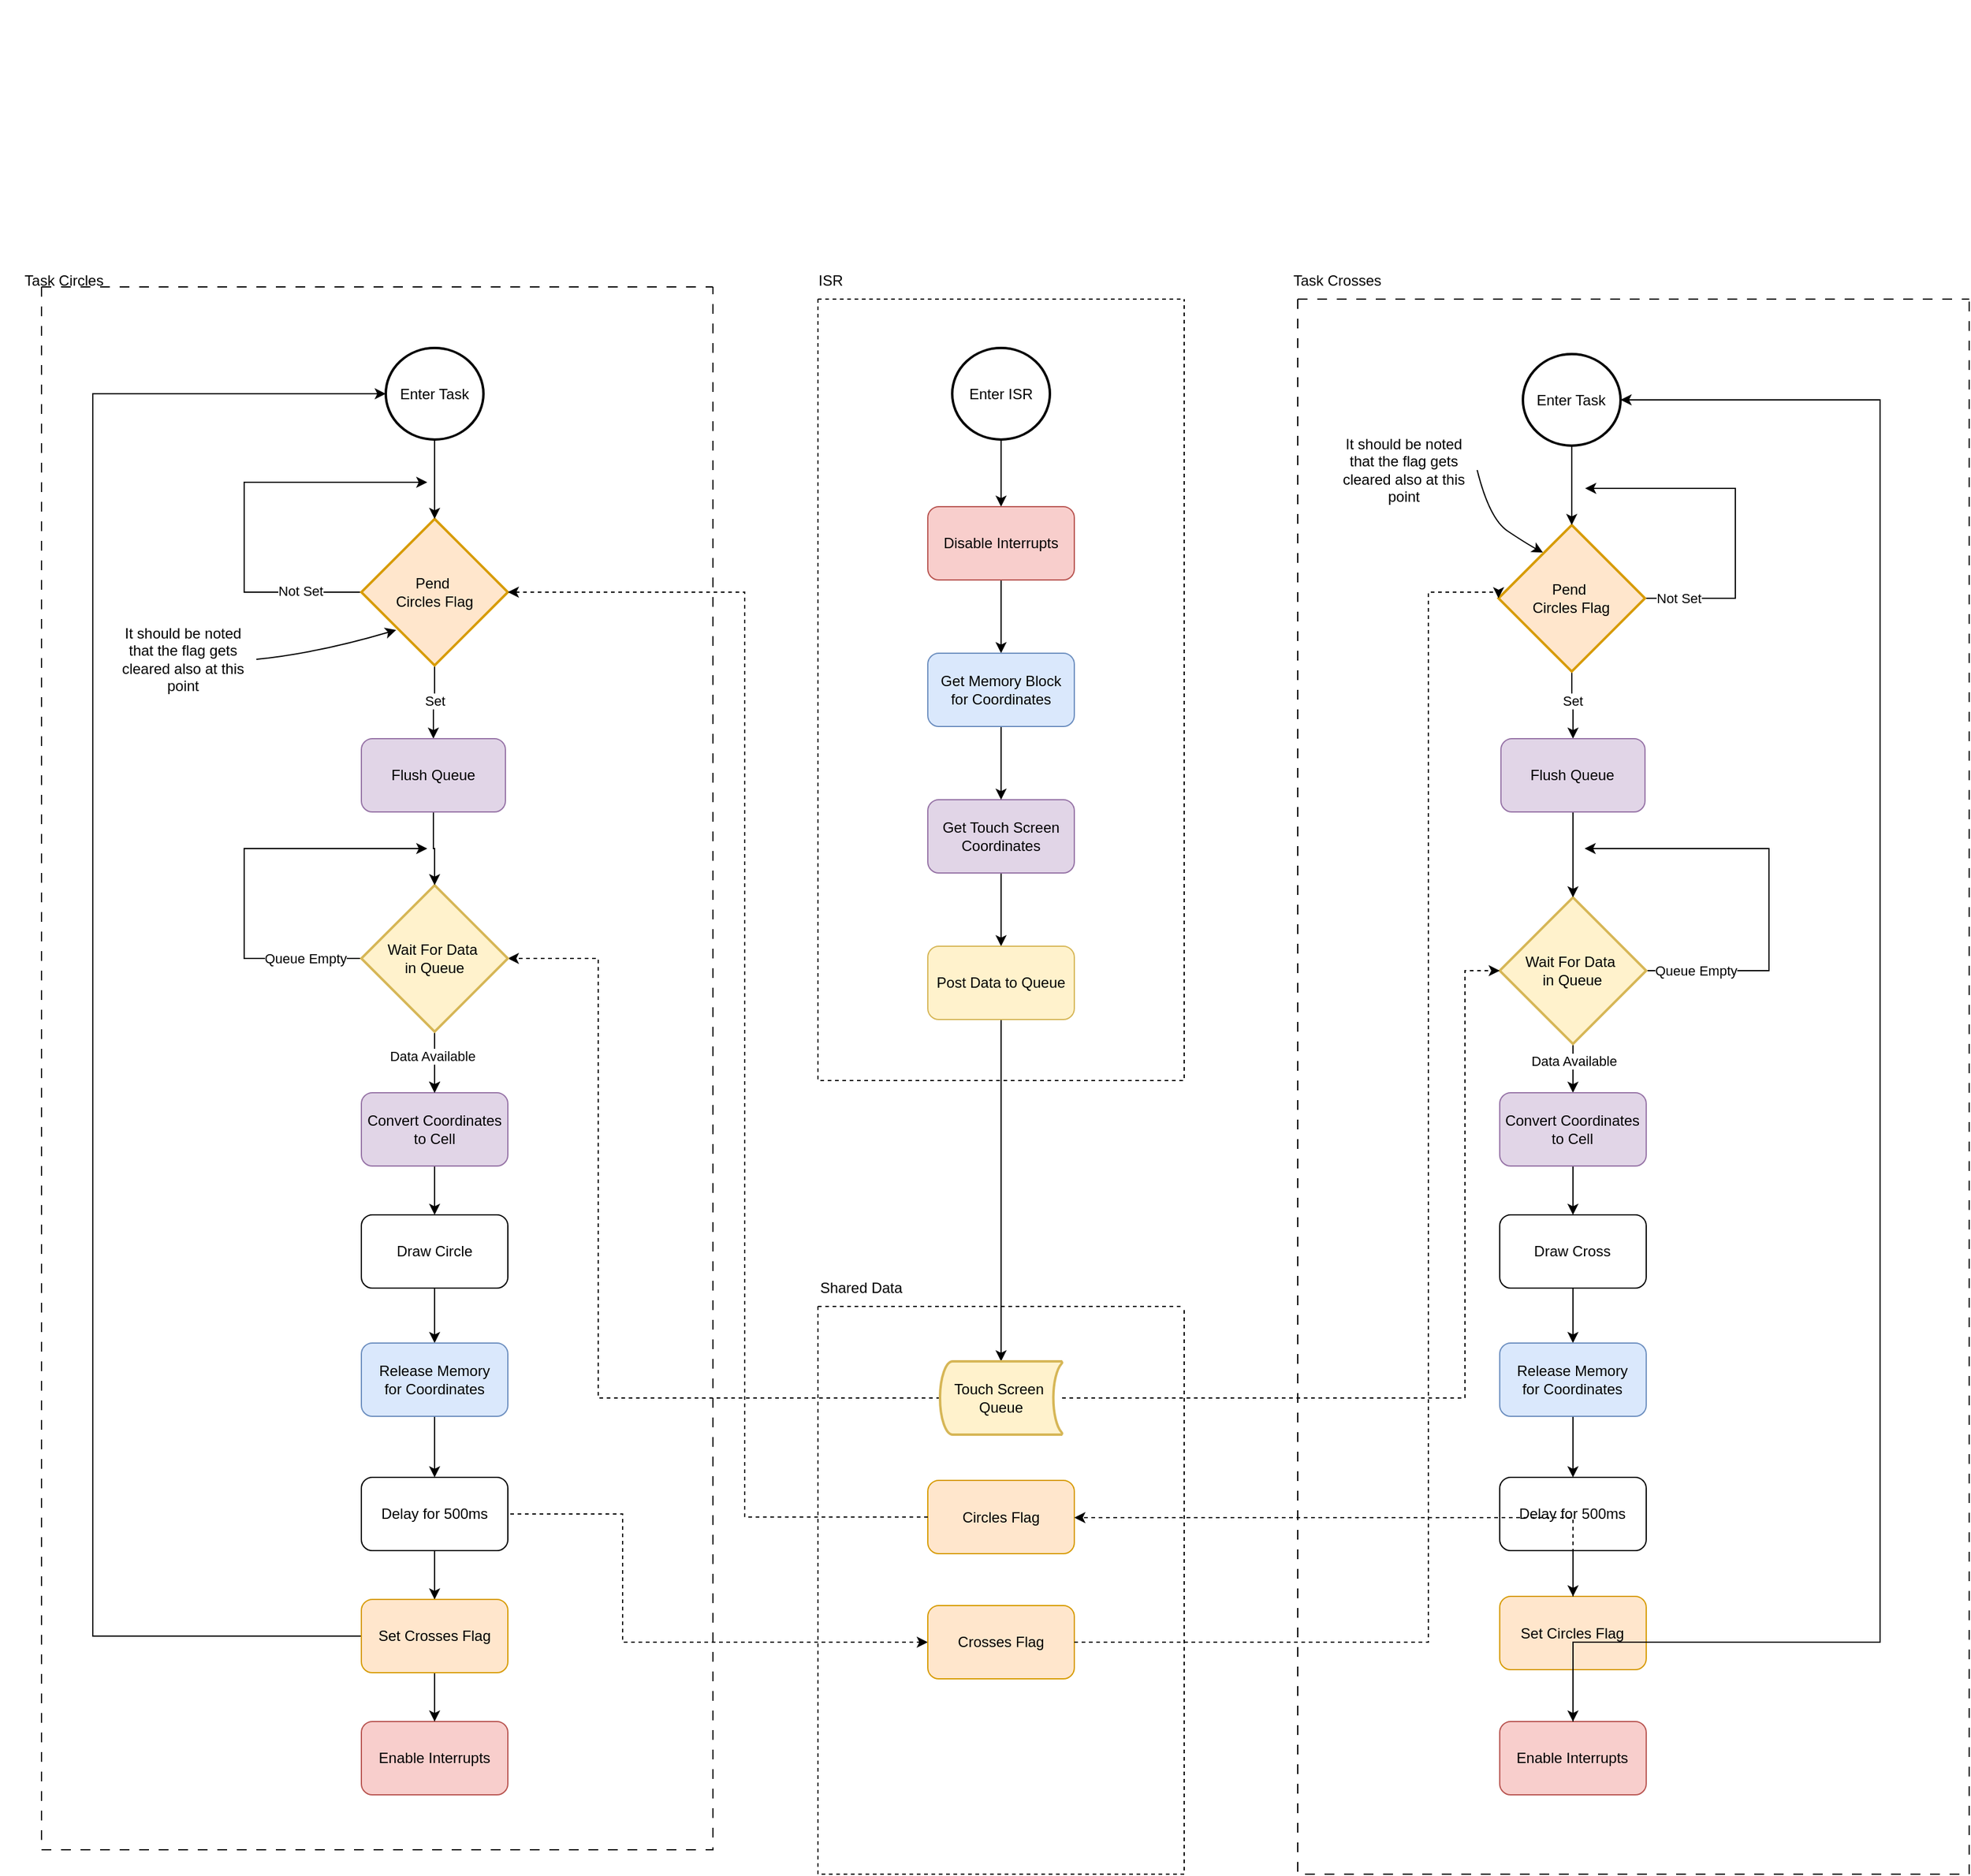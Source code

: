 <mxfile version="26.1.1">
  <diagram id="C5RBs43oDa-KdzZeNtuy" name="Page-1">
    <mxGraphModel dx="3033" dy="1209" grid="1" gridSize="10" guides="1" tooltips="1" connect="1" arrows="1" fold="1" page="1" pageScale="1" pageWidth="827" pageHeight="1169" math="0" shadow="0">
      <root>
        <mxCell id="WIyWlLk6GJQsqaUBKTNV-0" />
        <mxCell id="WIyWlLk6GJQsqaUBKTNV-1" parent="WIyWlLk6GJQsqaUBKTNV-0" />
        <mxCell id="mk76olG0EZ5WUn1r8iPk-16" style="edgeStyle=orthogonalEdgeStyle;rounded=0;orthogonalLoop=1;jettySize=auto;html=1;exitX=1;exitY=0.5;exitDx=0;exitDy=0;exitPerimeter=0;" parent="WIyWlLk6GJQsqaUBKTNV-1" edge="1">
          <mxGeometry relative="1" as="geometry">
            <mxPoint x="180" y="470" as="targetPoint" />
            <mxPoint x="240" y="560" as="sourcePoint" />
            <Array as="points">
              <mxPoint x="30" y="560" />
              <mxPoint x="30" y="470" />
            </Array>
          </mxGeometry>
        </mxCell>
        <mxCell id="mk76olG0EZ5WUn1r8iPk-17" value="Not Set" style="edgeLabel;html=1;align=center;verticalAlign=middle;resizable=0;points=[];" parent="mk76olG0EZ5WUn1r8iPk-16" vertex="1" connectable="0">
          <mxGeometry x="-0.817" relative="1" as="geometry">
            <mxPoint x="6" as="offset" />
          </mxGeometry>
        </mxCell>
        <mxCell id="mk76olG0EZ5WUn1r8iPk-91" value="Not Set" style="edgeLabel;html=1;align=center;verticalAlign=middle;resizable=0;points=[];" parent="mk76olG0EZ5WUn1r8iPk-16" vertex="1" connectable="0">
          <mxGeometry x="-0.269" y="-1" relative="1" as="geometry">
            <mxPoint as="offset" />
          </mxGeometry>
        </mxCell>
        <mxCell id="ApFKd29fgfZb9hnDHBIe-18" value="" style="edgeStyle=orthogonalEdgeStyle;rounded=0;orthogonalLoop=1;jettySize=auto;html=1;" edge="1" parent="WIyWlLk6GJQsqaUBKTNV-1" source="mk76olG0EZ5WUn1r8iPk-12" target="ApFKd29fgfZb9hnDHBIe-17">
          <mxGeometry relative="1" as="geometry" />
        </mxCell>
        <mxCell id="ApFKd29fgfZb9hnDHBIe-30" value="Set" style="edgeLabel;html=1;align=center;verticalAlign=middle;resizable=0;points=[];" vertex="1" connectable="0" parent="ApFKd29fgfZb9hnDHBIe-18">
          <mxGeometry x="-0.033" relative="1" as="geometry">
            <mxPoint y="-1" as="offset" />
          </mxGeometry>
        </mxCell>
        <mxCell id="mk76olG0EZ5WUn1r8iPk-12" value="Pend&amp;nbsp;&lt;div&gt;Circles&amp;nbsp;&lt;span style=&quot;background-color: transparent; color: light-dark(rgb(0, 0, 0), rgb(255, 255, 255));&quot;&gt;Flag&lt;/span&gt;&lt;/div&gt;" style="strokeWidth=2;html=1;shape=mxgraph.flowchart.decision;whiteSpace=wrap;fillColor=#ffe6cc;strokeColor=#d79b00;" parent="WIyWlLk6GJQsqaUBKTNV-1" vertex="1">
          <mxGeometry x="126" y="500" width="120" height="120" as="geometry" />
        </mxCell>
        <mxCell id="mk76olG0EZ5WUn1r8iPk-15" value="" style="edgeStyle=orthogonalEdgeStyle;rounded=0;orthogonalLoop=1;jettySize=auto;html=1;" parent="WIyWlLk6GJQsqaUBKTNV-1" source="mk76olG0EZ5WUn1r8iPk-13" target="mk76olG0EZ5WUn1r8iPk-12" edge="1">
          <mxGeometry relative="1" as="geometry" />
        </mxCell>
        <mxCell id="mk76olG0EZ5WUn1r8iPk-13" value="Enter Task" style="strokeWidth=2;html=1;shape=mxgraph.flowchart.start_2;whiteSpace=wrap;" parent="WIyWlLk6GJQsqaUBKTNV-1" vertex="1">
          <mxGeometry x="146" y="360" width="80" height="75" as="geometry" />
        </mxCell>
        <mxCell id="mk76olG0EZ5WUn1r8iPk-28" style="edgeStyle=orthogonalEdgeStyle;rounded=0;orthogonalLoop=1;jettySize=auto;html=1;" parent="WIyWlLk6GJQsqaUBKTNV-1" source="mk76olG0EZ5WUn1r8iPk-24" target="mk76olG0EZ5WUn1r8iPk-27" edge="1">
          <mxGeometry relative="1" as="geometry" />
        </mxCell>
        <mxCell id="mk76olG0EZ5WUn1r8iPk-24" value="Enter ISR" style="strokeWidth=2;html=1;shape=mxgraph.flowchart.start_2;whiteSpace=wrap;" parent="WIyWlLk6GJQsqaUBKTNV-1" vertex="1">
          <mxGeometry x="610" y="360" width="80" height="75" as="geometry" />
        </mxCell>
        <mxCell id="mk76olG0EZ5WUn1r8iPk-47" value="" style="edgeStyle=orthogonalEdgeStyle;rounded=0;orthogonalLoop=1;jettySize=auto;html=1;" parent="WIyWlLk6GJQsqaUBKTNV-1" source="mk76olG0EZ5WUn1r8iPk-27" target="mk76olG0EZ5WUn1r8iPk-46" edge="1">
          <mxGeometry relative="1" as="geometry" />
        </mxCell>
        <mxCell id="mk76olG0EZ5WUn1r8iPk-27" value="Disable Interrupts" style="rounded=1;whiteSpace=wrap;html=1;fillColor=#f8cecc;strokeColor=#b85450;" parent="WIyWlLk6GJQsqaUBKTNV-1" vertex="1">
          <mxGeometry x="590" y="490" width="120" height="60" as="geometry" />
        </mxCell>
        <mxCell id="mk76olG0EZ5WUn1r8iPk-32" value="" style="edgeStyle=orthogonalEdgeStyle;rounded=0;orthogonalLoop=1;jettySize=auto;html=1;" parent="WIyWlLk6GJQsqaUBKTNV-1" source="mk76olG0EZ5WUn1r8iPk-29" target="mk76olG0EZ5WUn1r8iPk-30" edge="1">
          <mxGeometry relative="1" as="geometry" />
        </mxCell>
        <mxCell id="mk76olG0EZ5WUn1r8iPk-29" value="Get Touch Screen&lt;div&gt;Coordinates&lt;/div&gt;" style="rounded=1;whiteSpace=wrap;html=1;fillColor=#e1d5e7;strokeColor=#9673a6;" parent="WIyWlLk6GJQsqaUBKTNV-1" vertex="1">
          <mxGeometry x="590" y="730" width="120" height="60" as="geometry" />
        </mxCell>
        <mxCell id="mk76olG0EZ5WUn1r8iPk-33" value="" style="edgeStyle=orthogonalEdgeStyle;rounded=0;orthogonalLoop=1;jettySize=auto;html=1;" parent="WIyWlLk6GJQsqaUBKTNV-1" source="mk76olG0EZ5WUn1r8iPk-30" target="mk76olG0EZ5WUn1r8iPk-23" edge="1">
          <mxGeometry relative="1" as="geometry" />
        </mxCell>
        <mxCell id="mk76olG0EZ5WUn1r8iPk-30" value="Post Data to Queue" style="rounded=1;whiteSpace=wrap;html=1;fillColor=#fff2cc;strokeColor=#d6b656;" parent="WIyWlLk6GJQsqaUBKTNV-1" vertex="1">
          <mxGeometry x="590" y="850" width="120" height="60" as="geometry" />
        </mxCell>
        <mxCell id="mk76olG0EZ5WUn1r8iPk-48" value="" style="edgeStyle=orthogonalEdgeStyle;rounded=0;orthogonalLoop=1;jettySize=auto;html=1;" parent="WIyWlLk6GJQsqaUBKTNV-1" source="mk76olG0EZ5WUn1r8iPk-46" target="mk76olG0EZ5WUn1r8iPk-29" edge="1">
          <mxGeometry relative="1" as="geometry" />
        </mxCell>
        <mxCell id="mk76olG0EZ5WUn1r8iPk-46" value="Get Memory Block&lt;div&gt;for Coordinates&lt;/div&gt;" style="rounded=1;whiteSpace=wrap;html=1;fillColor=#dae8fc;strokeColor=#6c8ebf;" parent="WIyWlLk6GJQsqaUBKTNV-1" vertex="1">
          <mxGeometry x="590" y="610" width="120" height="60" as="geometry" />
        </mxCell>
        <mxCell id="mk76olG0EZ5WUn1r8iPk-49" style="edgeStyle=orthogonalEdgeStyle;rounded=0;orthogonalLoop=1;jettySize=auto;html=1;entryX=1;entryY=0.5;entryDx=0;entryDy=0;entryPerimeter=0;dashed=1;" parent="WIyWlLk6GJQsqaUBKTNV-1" source="mk76olG0EZ5WUn1r8iPk-23" target="mk76olG0EZ5WUn1r8iPk-20" edge="1">
          <mxGeometry relative="1" as="geometry">
            <Array as="points">
              <mxPoint x="320" y="1220" />
              <mxPoint x="320" y="860" />
            </Array>
          </mxGeometry>
        </mxCell>
        <mxCell id="mk76olG0EZ5WUn1r8iPk-108" style="edgeStyle=orthogonalEdgeStyle;rounded=0;orthogonalLoop=1;jettySize=auto;html=1;entryX=0;entryY=0.5;entryDx=0;entryDy=0;dashed=1;" parent="WIyWlLk6GJQsqaUBKTNV-1" source="mk76olG0EZ5WUn1r8iPk-57" target="mk76olG0EZ5WUn1r8iPk-94" edge="1">
          <mxGeometry relative="1" as="geometry">
            <Array as="points">
              <mxPoint x="340" y="1315" />
              <mxPoint x="340" y="1420" />
            </Array>
          </mxGeometry>
        </mxCell>
        <mxCell id="mk76olG0EZ5WUn1r8iPk-60" style="edgeStyle=orthogonalEdgeStyle;rounded=0;orthogonalLoop=1;jettySize=auto;html=1;entryX=0;entryY=0.5;entryDx=0;entryDy=0;entryPerimeter=0;" parent="WIyWlLk6GJQsqaUBKTNV-1" source="mk76olG0EZ5WUn1r8iPk-56" target="mk76olG0EZ5WUn1r8iPk-13" edge="1">
          <mxGeometry relative="1" as="geometry">
            <Array as="points">
              <mxPoint x="-94" y="1415" />
              <mxPoint x="-94" y="398" />
            </Array>
          </mxGeometry>
        </mxCell>
        <mxCell id="mk76olG0EZ5WUn1r8iPk-61" value="" style="swimlane;startSize=0;fillStyle=dots;dashed=1;dashPattern=8 8;fillColor=default;strokeColor=none;" parent="WIyWlLk6GJQsqaUBKTNV-1" vertex="1">
          <mxGeometry x="-170" y="75" width="280" height="605" as="geometry" />
        </mxCell>
        <mxCell id="ApFKd29fgfZb9hnDHBIe-0" value="It should be noted that the flag gets cleared also at this point" style="text;html=1;align=center;verticalAlign=middle;whiteSpace=wrap;rounded=0;" vertex="1" parent="mk76olG0EZ5WUn1r8iPk-61">
          <mxGeometry x="90" y="530" width="120" height="20" as="geometry" />
        </mxCell>
        <mxCell id="mk76olG0EZ5WUn1r8iPk-62" value="Task Circles" style="text;html=1;align=center;verticalAlign=middle;resizable=0;points=[];autosize=1;strokeColor=none;fillColor=none;" parent="WIyWlLk6GJQsqaUBKTNV-1" vertex="1">
          <mxGeometry x="-163" y="290" width="90" height="30" as="geometry" />
        </mxCell>
        <mxCell id="mk76olG0EZ5WUn1r8iPk-64" value="" style="swimlane;startSize=0;dashed=1;" parent="WIyWlLk6GJQsqaUBKTNV-1" vertex="1">
          <mxGeometry x="500" y="320" width="300" height="640" as="geometry" />
        </mxCell>
        <mxCell id="mk76olG0EZ5WUn1r8iPk-65" value="ISR" style="text;html=1;align=center;verticalAlign=middle;resizable=0;points=[];autosize=1;strokeColor=none;fillColor=none;" parent="WIyWlLk6GJQsqaUBKTNV-1" vertex="1">
          <mxGeometry x="490" y="290" width="40" height="30" as="geometry" />
        </mxCell>
        <mxCell id="mk76olG0EZ5WUn1r8iPk-89" value="" style="swimlane;startSize=0;fillStyle=dots;dashed=1;dashPattern=8 8;" parent="WIyWlLk6GJQsqaUBKTNV-1" vertex="1">
          <mxGeometry x="893" y="320" width="550" height="1290" as="geometry" />
        </mxCell>
        <mxCell id="mk76olG0EZ5WUn1r8iPk-66" style="edgeStyle=orthogonalEdgeStyle;rounded=0;orthogonalLoop=1;jettySize=auto;html=1;exitX=1;exitY=0.5;exitDx=0;exitDy=0;exitPerimeter=0;" parent="mk76olG0EZ5WUn1r8iPk-89" edge="1">
          <mxGeometry relative="1" as="geometry">
            <mxPoint x="235.46" y="155" as="targetPoint" />
            <mxPoint x="278.46" y="245" as="sourcePoint" />
            <Array as="points">
              <mxPoint x="358.46" y="245" />
              <mxPoint x="358.46" y="155" />
            </Array>
          </mxGeometry>
        </mxCell>
        <mxCell id="mk76olG0EZ5WUn1r8iPk-67" value="Not Set" style="edgeLabel;html=1;align=center;verticalAlign=middle;resizable=0;points=[];" parent="mk76olG0EZ5WUn1r8iPk-66" vertex="1" connectable="0">
          <mxGeometry x="-0.817" relative="1" as="geometry">
            <mxPoint x="6" as="offset" />
          </mxGeometry>
        </mxCell>
        <mxCell id="ApFKd29fgfZb9hnDHBIe-32" value="" style="edgeStyle=orthogonalEdgeStyle;rounded=0;orthogonalLoop=1;jettySize=auto;html=1;" edge="1" parent="mk76olG0EZ5WUn1r8iPk-89" source="mk76olG0EZ5WUn1r8iPk-70" target="ApFKd29fgfZb9hnDHBIe-31">
          <mxGeometry relative="1" as="geometry" />
        </mxCell>
        <mxCell id="ApFKd29fgfZb9hnDHBIe-34" value="Set" style="edgeLabel;html=1;align=center;verticalAlign=middle;resizable=0;points=[];" vertex="1" connectable="0" parent="ApFKd29fgfZb9hnDHBIe-32">
          <mxGeometry x="-0.155" relative="1" as="geometry">
            <mxPoint as="offset" />
          </mxGeometry>
        </mxCell>
        <mxCell id="mk76olG0EZ5WUn1r8iPk-70" value="Pend&amp;nbsp;&lt;div&gt;Circles&amp;nbsp;&lt;span style=&quot;background-color: transparent; color: light-dark(rgb(0, 0, 0), rgb(255, 255, 255));&quot;&gt;Flag&lt;/span&gt;&lt;/div&gt;" style="strokeWidth=2;html=1;shape=mxgraph.flowchart.decision;whiteSpace=wrap;fillColor=#ffe6cc;strokeColor=#d79b00;" parent="mk76olG0EZ5WUn1r8iPk-89" vertex="1">
          <mxGeometry x="164.46" y="185" width="120" height="120" as="geometry" />
        </mxCell>
        <mxCell id="mk76olG0EZ5WUn1r8iPk-71" value="" style="edgeStyle=orthogonalEdgeStyle;rounded=0;orthogonalLoop=1;jettySize=auto;html=1;" parent="mk76olG0EZ5WUn1r8iPk-89" source="mk76olG0EZ5WUn1r8iPk-72" target="mk76olG0EZ5WUn1r8iPk-70" edge="1">
          <mxGeometry relative="1" as="geometry" />
        </mxCell>
        <mxCell id="mk76olG0EZ5WUn1r8iPk-72" value="Enter Task" style="strokeWidth=2;html=1;shape=mxgraph.flowchart.start_2;whiteSpace=wrap;" parent="mk76olG0EZ5WUn1r8iPk-89" vertex="1">
          <mxGeometry x="184.46" y="45" width="80" height="75" as="geometry" />
        </mxCell>
        <mxCell id="mk76olG0EZ5WUn1r8iPk-73" style="edgeStyle=orthogonalEdgeStyle;rounded=0;orthogonalLoop=1;jettySize=auto;html=1;" parent="mk76olG0EZ5WUn1r8iPk-89" source="mk76olG0EZ5WUn1r8iPk-76" edge="1">
          <mxGeometry relative="1" as="geometry">
            <mxPoint x="235" y="450" as="targetPoint" />
            <Array as="points">
              <mxPoint x="386" y="550" />
              <mxPoint x="386" y="450" />
              <mxPoint x="235" y="450" />
            </Array>
          </mxGeometry>
        </mxCell>
        <mxCell id="mk76olG0EZ5WUn1r8iPk-74" value="Queue Empty" style="edgeLabel;html=1;align=center;verticalAlign=middle;resizable=0;points=[];" parent="mk76olG0EZ5WUn1r8iPk-73" vertex="1" connectable="0">
          <mxGeometry x="-0.737" y="5" relative="1" as="geometry">
            <mxPoint x="-6" y="5" as="offset" />
          </mxGeometry>
        </mxCell>
        <mxCell id="mk76olG0EZ5WUn1r8iPk-75" value="" style="edgeStyle=orthogonalEdgeStyle;rounded=0;orthogonalLoop=1;jettySize=auto;html=1;" parent="mk76olG0EZ5WUn1r8iPk-89" source="mk76olG0EZ5WUn1r8iPk-76" target="mk76olG0EZ5WUn1r8iPk-78" edge="1">
          <mxGeometry relative="1" as="geometry" />
        </mxCell>
        <mxCell id="ApFKd29fgfZb9hnDHBIe-38" value="Data Available" style="edgeLabel;html=1;align=center;verticalAlign=middle;resizable=0;points=[];" vertex="1" connectable="0" parent="mk76olG0EZ5WUn1r8iPk-75">
          <mxGeometry x="-0.325" relative="1" as="geometry">
            <mxPoint as="offset" />
          </mxGeometry>
        </mxCell>
        <mxCell id="mk76olG0EZ5WUn1r8iPk-76" value="Wait For Data&amp;nbsp;&lt;div&gt;in Queue&lt;/div&gt;" style="strokeWidth=2;html=1;shape=mxgraph.flowchart.decision;whiteSpace=wrap;fillColor=#fff2cc;strokeColor=#d6b656;" parent="mk76olG0EZ5WUn1r8iPk-89" vertex="1">
          <mxGeometry x="165.46" y="490" width="120" height="120" as="geometry" />
        </mxCell>
        <mxCell id="mk76olG0EZ5WUn1r8iPk-77" value="" style="edgeStyle=orthogonalEdgeStyle;rounded=0;orthogonalLoop=1;jettySize=auto;html=1;" parent="mk76olG0EZ5WUn1r8iPk-89" source="mk76olG0EZ5WUn1r8iPk-78" target="mk76olG0EZ5WUn1r8iPk-80" edge="1">
          <mxGeometry relative="1" as="geometry" />
        </mxCell>
        <mxCell id="mk76olG0EZ5WUn1r8iPk-78" value="Convert Coordinates&lt;div&gt;to Cell&lt;/div&gt;" style="rounded=1;whiteSpace=wrap;html=1;fillColor=#e1d5e7;strokeColor=#9673a6;" parent="mk76olG0EZ5WUn1r8iPk-89" vertex="1">
          <mxGeometry x="165.46" y="650" width="120" height="60" as="geometry" />
        </mxCell>
        <mxCell id="mk76olG0EZ5WUn1r8iPk-79" value="" style="edgeStyle=orthogonalEdgeStyle;rounded=0;orthogonalLoop=1;jettySize=auto;html=1;" parent="mk76olG0EZ5WUn1r8iPk-89" source="mk76olG0EZ5WUn1r8iPk-80" target="mk76olG0EZ5WUn1r8iPk-82" edge="1">
          <mxGeometry relative="1" as="geometry" />
        </mxCell>
        <mxCell id="mk76olG0EZ5WUn1r8iPk-80" value="Draw Cross" style="rounded=1;whiteSpace=wrap;html=1;" parent="mk76olG0EZ5WUn1r8iPk-89" vertex="1">
          <mxGeometry x="165.46" y="750" width="120" height="60" as="geometry" />
        </mxCell>
        <mxCell id="mk76olG0EZ5WUn1r8iPk-81" value="" style="edgeStyle=orthogonalEdgeStyle;rounded=0;orthogonalLoop=1;jettySize=auto;html=1;" parent="mk76olG0EZ5WUn1r8iPk-89" source="mk76olG0EZ5WUn1r8iPk-82" target="mk76olG0EZ5WUn1r8iPk-84" edge="1">
          <mxGeometry relative="1" as="geometry" />
        </mxCell>
        <mxCell id="mk76olG0EZ5WUn1r8iPk-82" value="Release Memory&lt;div&gt;for Coordinates&lt;/div&gt;" style="rounded=1;whiteSpace=wrap;html=1;fillColor=#dae8fc;strokeColor=#6c8ebf;" parent="mk76olG0EZ5WUn1r8iPk-89" vertex="1">
          <mxGeometry x="165.46" y="855" width="120" height="60" as="geometry" />
        </mxCell>
        <mxCell id="mk76olG0EZ5WUn1r8iPk-83" value="" style="edgeStyle=orthogonalEdgeStyle;rounded=0;orthogonalLoop=1;jettySize=auto;html=1;" parent="mk76olG0EZ5WUn1r8iPk-89" source="mk76olG0EZ5WUn1r8iPk-84" target="mk76olG0EZ5WUn1r8iPk-87" edge="1">
          <mxGeometry relative="1" as="geometry" />
        </mxCell>
        <mxCell id="mk76olG0EZ5WUn1r8iPk-84" value="Delay for 500ms" style="rounded=1;whiteSpace=wrap;html=1;" parent="mk76olG0EZ5WUn1r8iPk-89" vertex="1">
          <mxGeometry x="165.46" y="965" width="120" height="60" as="geometry" />
        </mxCell>
        <mxCell id="mk76olG0EZ5WUn1r8iPk-85" value="Enable Interrupts" style="rounded=1;whiteSpace=wrap;html=1;fillColor=#f8cecc;strokeColor=#b85450;" parent="mk76olG0EZ5WUn1r8iPk-89" vertex="1">
          <mxGeometry x="165.46" y="1165" width="120" height="60" as="geometry" />
        </mxCell>
        <mxCell id="mk76olG0EZ5WUn1r8iPk-86" value="" style="edgeStyle=orthogonalEdgeStyle;rounded=0;orthogonalLoop=1;jettySize=auto;html=1;" parent="mk76olG0EZ5WUn1r8iPk-89" source="mk76olG0EZ5WUn1r8iPk-87" target="mk76olG0EZ5WUn1r8iPk-85" edge="1">
          <mxGeometry relative="1" as="geometry" />
        </mxCell>
        <mxCell id="mk76olG0EZ5WUn1r8iPk-87" value="Set Circles Flag" style="rounded=1;whiteSpace=wrap;html=1;fillColor=#ffe6cc;strokeColor=#d79b00;" parent="mk76olG0EZ5WUn1r8iPk-89" vertex="1">
          <mxGeometry x="165.46" y="1062.5" width="120" height="60" as="geometry" />
        </mxCell>
        <mxCell id="mk76olG0EZ5WUn1r8iPk-107" style="edgeStyle=orthogonalEdgeStyle;rounded=0;orthogonalLoop=1;jettySize=auto;html=1;entryX=1;entryY=0.5;entryDx=0;entryDy=0;entryPerimeter=0;" parent="mk76olG0EZ5WUn1r8iPk-89" source="mk76olG0EZ5WUn1r8iPk-85" target="mk76olG0EZ5WUn1r8iPk-72" edge="1">
          <mxGeometry relative="1" as="geometry">
            <Array as="points">
              <mxPoint x="477" y="1100" />
              <mxPoint x="477" y="83" />
            </Array>
          </mxGeometry>
        </mxCell>
        <mxCell id="ApFKd29fgfZb9hnDHBIe-7" value="It should be noted that the flag gets cleared also at this point" style="text;html=1;align=center;verticalAlign=middle;whiteSpace=wrap;rounded=0;" vertex="1" parent="mk76olG0EZ5WUn1r8iPk-89">
          <mxGeometry x="27" y="130" width="120" height="20" as="geometry" />
        </mxCell>
        <mxCell id="ApFKd29fgfZb9hnDHBIe-12" value="" style="curved=1;endArrow=classic;html=1;rounded=0;exitX=1;exitY=0.5;exitDx=0;exitDy=0;entryX=0.303;entryY=0.188;entryDx=0;entryDy=0;entryPerimeter=0;" edge="1" parent="mk76olG0EZ5WUn1r8iPk-89" source="ApFKd29fgfZb9hnDHBIe-7" target="mk76olG0EZ5WUn1r8iPk-70">
          <mxGeometry width="50" height="50" relative="1" as="geometry">
            <mxPoint x="77.0" y="200" as="sourcePoint" />
            <mxPoint x="27.0" y="250" as="targetPoint" />
            <Array as="points">
              <mxPoint x="157" y="180" />
              <mxPoint x="187" y="200" />
            </Array>
          </mxGeometry>
        </mxCell>
        <mxCell id="ApFKd29fgfZb9hnDHBIe-36" value="" style="edgeStyle=orthogonalEdgeStyle;rounded=0;orthogonalLoop=1;jettySize=auto;html=1;" edge="1" parent="mk76olG0EZ5WUn1r8iPk-89" source="ApFKd29fgfZb9hnDHBIe-31" target="mk76olG0EZ5WUn1r8iPk-76">
          <mxGeometry relative="1" as="geometry" />
        </mxCell>
        <mxCell id="ApFKd29fgfZb9hnDHBIe-31" value="Flush Queue" style="rounded=1;whiteSpace=wrap;html=1;fillColor=#e1d5e7;strokeColor=#9673a6;" vertex="1" parent="mk76olG0EZ5WUn1r8iPk-89">
          <mxGeometry x="166.46" y="360" width="118" height="60" as="geometry" />
        </mxCell>
        <mxCell id="mk76olG0EZ5WUn1r8iPk-90" value="Task Crosses" style="text;html=1;align=center;verticalAlign=middle;resizable=0;points=[];autosize=1;strokeColor=none;fillColor=none;" parent="WIyWlLk6GJQsqaUBKTNV-1" vertex="1">
          <mxGeometry x="875" y="290" width="100" height="30" as="geometry" />
        </mxCell>
        <mxCell id="mk76olG0EZ5WUn1r8iPk-92" style="edgeStyle=orthogonalEdgeStyle;rounded=0;orthogonalLoop=1;jettySize=auto;html=1;entryX=0;entryY=0.5;entryDx=0;entryDy=0;entryPerimeter=0;dashed=1;" parent="WIyWlLk6GJQsqaUBKTNV-1" source="mk76olG0EZ5WUn1r8iPk-23" target="mk76olG0EZ5WUn1r8iPk-76" edge="1">
          <mxGeometry relative="1" as="geometry">
            <Array as="points">
              <mxPoint x="1030" y="1220" />
              <mxPoint x="1030" y="870" />
            </Array>
          </mxGeometry>
        </mxCell>
        <mxCell id="mk76olG0EZ5WUn1r8iPk-96" value="" style="swimlane;startSize=0;dashed=1;" parent="WIyWlLk6GJQsqaUBKTNV-1" vertex="1">
          <mxGeometry x="500" y="1145" width="300" height="465" as="geometry" />
        </mxCell>
        <mxCell id="mk76olG0EZ5WUn1r8iPk-94" value="Crosses Flag" style="rounded=1;whiteSpace=wrap;html=1;fillColor=#ffe6cc;strokeColor=#d79b00;" parent="mk76olG0EZ5WUn1r8iPk-96" vertex="1">
          <mxGeometry x="90" y="245" width="120" height="60" as="geometry" />
        </mxCell>
        <mxCell id="mk76olG0EZ5WUn1r8iPk-93" value="Circles Flag" style="rounded=1;whiteSpace=wrap;html=1;fillColor=#ffe6cc;strokeColor=#d79b00;" parent="mk76olG0EZ5WUn1r8iPk-96" vertex="1">
          <mxGeometry x="90" y="142.5" width="120" height="60" as="geometry" />
        </mxCell>
        <mxCell id="mk76olG0EZ5WUn1r8iPk-23" value="Touch Screen&amp;nbsp;&lt;div&gt;Queue&lt;/div&gt;" style="strokeWidth=2;html=1;shape=mxgraph.flowchart.stored_data;whiteSpace=wrap;fillColor=#fff2cc;strokeColor=#d6b656;" parent="mk76olG0EZ5WUn1r8iPk-96" vertex="1">
          <mxGeometry x="100" y="45" width="100" height="60" as="geometry" />
        </mxCell>
        <mxCell id="mk76olG0EZ5WUn1r8iPk-100" value="Shared Data" style="text;html=1;align=center;verticalAlign=middle;resizable=0;points=[];autosize=1;strokeColor=none;fillColor=none;" parent="WIyWlLk6GJQsqaUBKTNV-1" vertex="1">
          <mxGeometry x="490" y="1115" width="90" height="30" as="geometry" />
        </mxCell>
        <mxCell id="mk76olG0EZ5WUn1r8iPk-104" style="edgeStyle=orthogonalEdgeStyle;rounded=0;orthogonalLoop=1;jettySize=auto;html=1;dashed=1;" parent="WIyWlLk6GJQsqaUBKTNV-1" source="mk76olG0EZ5WUn1r8iPk-87" target="mk76olG0EZ5WUn1r8iPk-93" edge="1">
          <mxGeometry relative="1" as="geometry">
            <Array as="points">
              <mxPoint x="870" y="1318" />
              <mxPoint x="870" y="1318" />
            </Array>
          </mxGeometry>
        </mxCell>
        <mxCell id="mk76olG0EZ5WUn1r8iPk-106" style="edgeStyle=orthogonalEdgeStyle;rounded=0;orthogonalLoop=1;jettySize=auto;html=1;entryX=0;entryY=0.5;entryDx=0;entryDy=0;entryPerimeter=0;dashed=1;" parent="WIyWlLk6GJQsqaUBKTNV-1" source="mk76olG0EZ5WUn1r8iPk-94" target="mk76olG0EZ5WUn1r8iPk-70" edge="1">
          <mxGeometry relative="1" as="geometry">
            <Array as="points">
              <mxPoint x="1000" y="1420" />
              <mxPoint x="1000" y="560" />
            </Array>
          </mxGeometry>
        </mxCell>
        <mxCell id="mk76olG0EZ5WUn1r8iPk-109" style="edgeStyle=orthogonalEdgeStyle;rounded=0;orthogonalLoop=1;jettySize=auto;html=1;entryX=1;entryY=0.5;entryDx=0;entryDy=0;entryPerimeter=0;dashed=1;" parent="WIyWlLk6GJQsqaUBKTNV-1" source="mk76olG0EZ5WUn1r8iPk-93" target="mk76olG0EZ5WUn1r8iPk-12" edge="1">
          <mxGeometry relative="1" as="geometry">
            <Array as="points">
              <mxPoint x="440" y="1317" />
              <mxPoint x="440" y="560" />
            </Array>
          </mxGeometry>
        </mxCell>
        <mxCell id="ApFKd29fgfZb9hnDHBIe-4" value="" style="curved=1;endArrow=classic;html=1;rounded=0;exitX=1;exitY=0.5;exitDx=0;exitDy=0;entryX=0.238;entryY=0.758;entryDx=0;entryDy=0;entryPerimeter=0;" edge="1" parent="WIyWlLk6GJQsqaUBKTNV-1" source="ApFKd29fgfZb9hnDHBIe-0" target="mk76olG0EZ5WUn1r8iPk-12">
          <mxGeometry width="50" height="50" relative="1" as="geometry">
            <mxPoint x="70" y="840" as="sourcePoint" />
            <mxPoint x="120" y="790" as="targetPoint" />
            <Array as="points">
              <mxPoint x="90" y="610" />
            </Array>
          </mxGeometry>
        </mxCell>
        <mxCell id="ApFKd29fgfZb9hnDHBIe-6" value="" style="swimlane;startSize=0;fillStyle=dots;dashed=1;dashPattern=8 8;" vertex="1" parent="WIyWlLk6GJQsqaUBKTNV-1">
          <mxGeometry x="-136" y="310" width="550" height="1280" as="geometry" />
        </mxCell>
        <mxCell id="mk76olG0EZ5WUn1r8iPk-45" value="" style="edgeStyle=orthogonalEdgeStyle;rounded=0;orthogonalLoop=1;jettySize=auto;html=1;" parent="ApFKd29fgfZb9hnDHBIe-6" source="mk76olG0EZ5WUn1r8iPk-42" target="mk76olG0EZ5WUn1r8iPk-44" edge="1">
          <mxGeometry relative="1" as="geometry" />
        </mxCell>
        <mxCell id="mk76olG0EZ5WUn1r8iPk-42" value="Convert Coordinates&lt;div&gt;to Cell&lt;/div&gt;" style="rounded=1;whiteSpace=wrap;html=1;fillColor=#e1d5e7;strokeColor=#9673a6;" parent="ApFKd29fgfZb9hnDHBIe-6" vertex="1">
          <mxGeometry x="262" y="660" width="120" height="60" as="geometry" />
        </mxCell>
        <mxCell id="mk76olG0EZ5WUn1r8iPk-52" value="" style="edgeStyle=orthogonalEdgeStyle;rounded=0;orthogonalLoop=1;jettySize=auto;html=1;" parent="ApFKd29fgfZb9hnDHBIe-6" source="mk76olG0EZ5WUn1r8iPk-44" target="mk76olG0EZ5WUn1r8iPk-51" edge="1">
          <mxGeometry relative="1" as="geometry" />
        </mxCell>
        <mxCell id="mk76olG0EZ5WUn1r8iPk-44" value="Draw Circle" style="rounded=1;whiteSpace=wrap;html=1;" parent="ApFKd29fgfZb9hnDHBIe-6" vertex="1">
          <mxGeometry x="262" y="760" width="120" height="60" as="geometry" />
        </mxCell>
        <mxCell id="mk76olG0EZ5WUn1r8iPk-55" value="" style="edgeStyle=orthogonalEdgeStyle;rounded=0;orthogonalLoop=1;jettySize=auto;html=1;" parent="ApFKd29fgfZb9hnDHBIe-6" source="mk76olG0EZ5WUn1r8iPk-51" target="mk76olG0EZ5WUn1r8iPk-54" edge="1">
          <mxGeometry relative="1" as="geometry" />
        </mxCell>
        <mxCell id="mk76olG0EZ5WUn1r8iPk-51" value="Release Memory&lt;div&gt;for Coordinates&lt;/div&gt;" style="rounded=1;whiteSpace=wrap;html=1;fillColor=#dae8fc;strokeColor=#6c8ebf;" parent="ApFKd29fgfZb9hnDHBIe-6" vertex="1">
          <mxGeometry x="262" y="865" width="120" height="60" as="geometry" />
        </mxCell>
        <mxCell id="mk76olG0EZ5WUn1r8iPk-59" value="" style="edgeStyle=orthogonalEdgeStyle;rounded=0;orthogonalLoop=1;jettySize=auto;html=1;" parent="ApFKd29fgfZb9hnDHBIe-6" source="mk76olG0EZ5WUn1r8iPk-54" target="mk76olG0EZ5WUn1r8iPk-57" edge="1">
          <mxGeometry relative="1" as="geometry" />
        </mxCell>
        <mxCell id="mk76olG0EZ5WUn1r8iPk-54" value="Delay for 500ms" style="rounded=1;whiteSpace=wrap;html=1;" parent="ApFKd29fgfZb9hnDHBIe-6" vertex="1">
          <mxGeometry x="262" y="975" width="120" height="60" as="geometry" />
        </mxCell>
        <mxCell id="mk76olG0EZ5WUn1r8iPk-56" value="Enable Interrupts" style="rounded=1;whiteSpace=wrap;html=1;fillColor=#f8cecc;strokeColor=#b85450;" parent="ApFKd29fgfZb9hnDHBIe-6" vertex="1">
          <mxGeometry x="262" y="1175" width="120" height="60" as="geometry" />
        </mxCell>
        <mxCell id="mk76olG0EZ5WUn1r8iPk-58" value="" style="edgeStyle=orthogonalEdgeStyle;rounded=0;orthogonalLoop=1;jettySize=auto;html=1;" parent="ApFKd29fgfZb9hnDHBIe-6" source="mk76olG0EZ5WUn1r8iPk-57" target="mk76olG0EZ5WUn1r8iPk-56" edge="1">
          <mxGeometry relative="1" as="geometry" />
        </mxCell>
        <mxCell id="mk76olG0EZ5WUn1r8iPk-57" value="Set Crosses Flag" style="rounded=1;whiteSpace=wrap;html=1;fillColor=#ffe6cc;strokeColor=#d79b00;" parent="ApFKd29fgfZb9hnDHBIe-6" vertex="1">
          <mxGeometry x="262" y="1075" width="120" height="60" as="geometry" />
        </mxCell>
        <mxCell id="ApFKd29fgfZb9hnDHBIe-20" value="" style="edgeStyle=orthogonalEdgeStyle;rounded=0;orthogonalLoop=1;jettySize=auto;html=1;" edge="1" parent="ApFKd29fgfZb9hnDHBIe-6" source="mk76olG0EZ5WUn1r8iPk-20" target="mk76olG0EZ5WUn1r8iPk-42">
          <mxGeometry relative="1" as="geometry" />
        </mxCell>
        <mxCell id="ApFKd29fgfZb9hnDHBIe-21" value="" style="edgeStyle=orthogonalEdgeStyle;rounded=0;orthogonalLoop=1;jettySize=auto;html=1;" edge="1" parent="ApFKd29fgfZb9hnDHBIe-6" source="mk76olG0EZ5WUn1r8iPk-20" target="mk76olG0EZ5WUn1r8iPk-42">
          <mxGeometry relative="1" as="geometry" />
        </mxCell>
        <mxCell id="ApFKd29fgfZb9hnDHBIe-22" value="Data Available" style="edgeLabel;html=1;align=center;verticalAlign=middle;resizable=0;points=[];" vertex="1" connectable="0" parent="ApFKd29fgfZb9hnDHBIe-21">
          <mxGeometry x="-0.17" y="-2" relative="1" as="geometry">
            <mxPoint y="-1" as="offset" />
          </mxGeometry>
        </mxCell>
        <mxCell id="ApFKd29fgfZb9hnDHBIe-27" style="edgeStyle=orthogonalEdgeStyle;rounded=0;orthogonalLoop=1;jettySize=auto;html=1;exitX=0;exitY=0.5;exitDx=0;exitDy=0;exitPerimeter=0;" edge="1" parent="ApFKd29fgfZb9hnDHBIe-6">
          <mxGeometry relative="1" as="geometry">
            <mxPoint x="316" y="460" as="targetPoint" />
            <mxPoint x="261.99" y="550" as="sourcePoint" />
            <Array as="points">
              <mxPoint x="166" y="550" />
              <mxPoint x="166" y="460" />
            </Array>
          </mxGeometry>
        </mxCell>
        <mxCell id="ApFKd29fgfZb9hnDHBIe-28" value="Queue Empty" style="edgeLabel;html=1;align=center;verticalAlign=middle;resizable=0;points=[];" vertex="1" connectable="0" parent="ApFKd29fgfZb9hnDHBIe-27">
          <mxGeometry x="-0.669" y="-1" relative="1" as="geometry">
            <mxPoint x="9" y="1" as="offset" />
          </mxGeometry>
        </mxCell>
        <mxCell id="mk76olG0EZ5WUn1r8iPk-20" value="Wait For Data&amp;nbsp;&lt;div&gt;in Queue&lt;/div&gt;" style="strokeWidth=2;html=1;shape=mxgraph.flowchart.decision;whiteSpace=wrap;fillColor=#fff2cc;strokeColor=#d6b656;" parent="ApFKd29fgfZb9hnDHBIe-6" vertex="1">
          <mxGeometry x="262" y="490" width="120" height="120" as="geometry" />
        </mxCell>
        <mxCell id="ApFKd29fgfZb9hnDHBIe-19" value="" style="edgeStyle=orthogonalEdgeStyle;rounded=0;orthogonalLoop=1;jettySize=auto;html=1;" edge="1" parent="ApFKd29fgfZb9hnDHBIe-6" source="ApFKd29fgfZb9hnDHBIe-17" target="mk76olG0EZ5WUn1r8iPk-20">
          <mxGeometry relative="1" as="geometry" />
        </mxCell>
        <mxCell id="ApFKd29fgfZb9hnDHBIe-17" value="Flush Queue" style="rounded=1;whiteSpace=wrap;html=1;fillColor=#e1d5e7;strokeColor=#9673a6;" vertex="1" parent="ApFKd29fgfZb9hnDHBIe-6">
          <mxGeometry x="262" y="370" width="118" height="60" as="geometry" />
        </mxCell>
      </root>
    </mxGraphModel>
  </diagram>
</mxfile>
